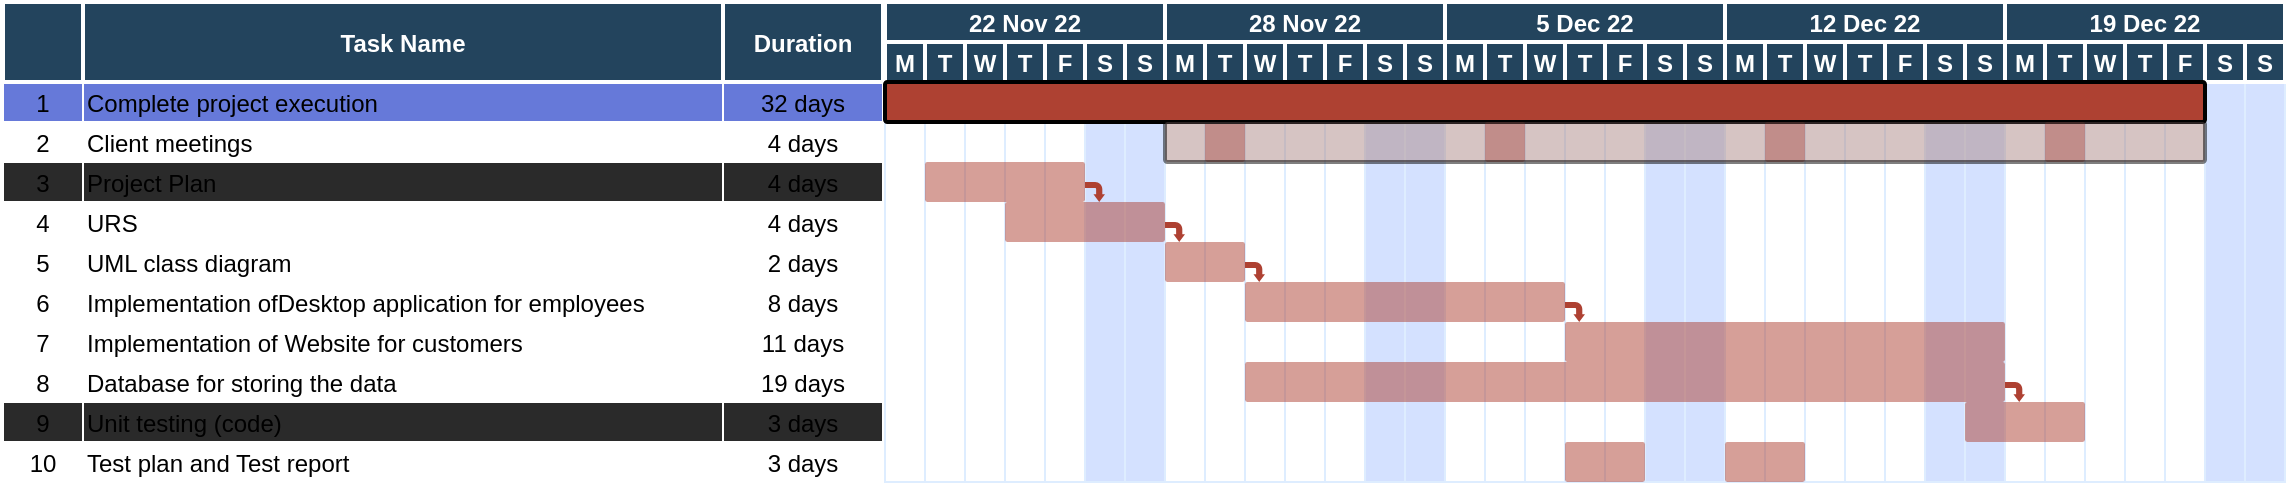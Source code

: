 <mxfile version="20.3.0" type="device"><diagram name="Page-1" id="8378b5f6-a2b2-b727-a746-972ab9d02e00"><mxGraphModel dx="1249" dy="577" grid="1" gridSize="10" guides="1" tooltips="1" connect="0" arrows="1" fold="1" page="1" pageScale="1.5" pageWidth="1169" pageHeight="827" background="none" math="0" shadow="0"><root><mxCell id="0"/><mxCell id="1" parent="0"/><mxCell id="63" value="1" style="strokeColor=#FFFFFF;fillColor=#6679D9;" parent="1" vertex="1"><mxGeometry x="86.5" y="380" width="40" height="20" as="geometry"/></mxCell><mxCell id="64" value="Complete project execution" style="align=left;strokeColor=#FFFFFF;fillColor=#6679D9;" parent="1" vertex="1"><mxGeometry x="126.5" y="380" width="320" height="20" as="geometry"/></mxCell><mxCell id="65" value="32 days" style="strokeColor=#FFFFFF;fillColor=#6679D9;" parent="1" vertex="1"><mxGeometry x="446.5" y="380" width="80.0" height="20" as="geometry"/></mxCell><mxCell id="68" value="" style="strokeColor=#DEEDFF" parent="1" vertex="1"><mxGeometry x="527.5" y="380" width="20" height="200" as="geometry"/></mxCell><mxCell id="69" value="3" style="strokeColor=#FFFFFF;fillColor=#2A2A2A;" parent="1" vertex="1"><mxGeometry x="86.5" y="420.0" width="40" height="20" as="geometry"/></mxCell><mxCell id="70" value="Project Plan" style="align=left;strokeColor=#FFFFFF;fillColor=#2A2A2A;" parent="1" vertex="1"><mxGeometry x="126.5" y="420.0" width="320.0" height="20" as="geometry"/></mxCell><mxCell id="71" value="4 days" style="strokeColor=#FFFFFF;fillColor=#2A2A2A;" parent="1" vertex="1"><mxGeometry x="446.5" y="420.0" width="80.0" height="20" as="geometry"/></mxCell><mxCell id="74" value="4" style="strokeColor=#FFFFFF;" parent="1" vertex="1"><mxGeometry x="86.5" y="440.0" width="40" height="20" as="geometry"/></mxCell><mxCell id="75" value="URS" style="align=left;strokeColor=#FFFFFF;" parent="1" vertex="1"><mxGeometry x="126.5" y="440.0" width="320.0" height="20.0" as="geometry"/></mxCell><mxCell id="76" value="4 days" style="strokeColor=#FFFFFF;" parent="1" vertex="1"><mxGeometry x="446.5" y="440.0" width="80.0" height="20" as="geometry"/></mxCell><mxCell id="79" value="5" style="strokeColor=#FFFFFF;" parent="1" vertex="1"><mxGeometry x="86.5" y="460.0" width="40" height="20" as="geometry"/></mxCell><mxCell id="80" value="UML class diagram" style="align=left;strokeColor=#FFFFFF;" parent="1" vertex="1"><mxGeometry x="126.5" y="460.0" width="320" height="20" as="geometry"/></mxCell><mxCell id="81" value="2 days" style="strokeColor=#FFFFFF;" parent="1" vertex="1"><mxGeometry x="446.5" y="460.0" width="80.0" height="20" as="geometry"/></mxCell><mxCell id="84" value="2" style="strokeColor=#FFFFFF;" parent="1" vertex="1"><mxGeometry x="86.5" y="400.0" width="40" height="20" as="geometry"/></mxCell><mxCell id="85" value="Client meetings" style="align=left;strokeColor=#FFFFFF;" parent="1" vertex="1"><mxGeometry x="126.5" y="400.0" width="320.0" height="20" as="geometry"/></mxCell><mxCell id="86" value="4 days" style="strokeColor=#FFFFFF;" parent="1" vertex="1"><mxGeometry x="446.5" y="400.0" width="80.0" height="20" as="geometry"/></mxCell><mxCell id="89" value="6" style="strokeColor=#FFFFFF;" parent="1" vertex="1"><mxGeometry x="86.5" y="480.0" width="40" height="20" as="geometry"/></mxCell><mxCell id="90" value="Implementation ofDesktop application for employees" style="align=left;strokeColor=#FFFFFF;" parent="1" vertex="1"><mxGeometry x="126.5" y="480.0" width="320.0" height="20" as="geometry"/></mxCell><mxCell id="91" value="8 days" style="strokeColor=#FFFFFF;" parent="1" vertex="1"><mxGeometry x="446.5" y="480.0" width="80.0" height="20" as="geometry"/></mxCell><mxCell id="94" value="7" style="strokeColor=#FFFFFF;" parent="1" vertex="1"><mxGeometry x="86.5" y="500.0" width="40" height="20" as="geometry"/></mxCell><mxCell id="95" value="Implementation of Website for customers" style="align=left;strokeColor=#FFFFFF;" parent="1" vertex="1"><mxGeometry x="126.5" y="500.0" width="320.0" height="20" as="geometry"/></mxCell><mxCell id="96" value="11 days" style="strokeColor=#FFFFFF;" parent="1" vertex="1"><mxGeometry x="446.5" y="500.0" width="80.0" height="20" as="geometry"/></mxCell><mxCell id="99" value="8" style="strokeColor=#FFFFFF;" parent="1" vertex="1"><mxGeometry x="86.5" y="520.0" width="40" height="20" as="geometry"/></mxCell><mxCell id="100" value="Database for storing the data" style="align=left;strokeColor=#FFFFFF;" parent="1" vertex="1"><mxGeometry x="126.5" y="520.0" width="320.0" height="20" as="geometry"/></mxCell><mxCell id="101" value="19 days" style="strokeColor=#FFFFFF;" parent="1" vertex="1"><mxGeometry x="446.5" y="520.0" width="80.0" height="20" as="geometry"/></mxCell><mxCell id="104" value="9" style="strokeColor=#FFFFFF;fillColor=#2A2A2A;" parent="1" vertex="1"><mxGeometry x="86.5" y="540.0" width="40" height="20" as="geometry"/></mxCell><mxCell id="105" value="Unit testing (code)" style="align=left;strokeColor=#FFFFFF;fillColor=#2A2A2A;" parent="1" vertex="1"><mxGeometry x="126.5" y="540.0" width="320.0" height="20.0" as="geometry"/></mxCell><mxCell id="106" value="3 days" style="strokeColor=#FFFFFF;fillColor=#2A2A2A;" parent="1" vertex="1"><mxGeometry x="446.5" y="540.0" width="80.0" height="20" as="geometry"/></mxCell><mxCell id="109" value="10" style="strokeColor=#FFFFFF;" parent="1" vertex="1"><mxGeometry x="86.5" y="560.0" width="40" height="20" as="geometry"/></mxCell><mxCell id="110" value="Test plan and Test report" style="align=left;strokeColor=#FFFFFF;" parent="1" vertex="1"><mxGeometry x="126.5" y="560.0" width="320.0" height="20" as="geometry"/></mxCell><mxCell id="111" value="3 days" style="strokeColor=#FFFFFF;" parent="1" vertex="1"><mxGeometry x="446.5" y="560.0" width="80.0" height="20" as="geometry"/></mxCell><mxCell id="194" value="" style="strokeColor=#DEEDFF" parent="1" vertex="1"><mxGeometry x="547.5" y="380" width="20" height="200" as="geometry"/></mxCell><mxCell id="195" value="" style="strokeColor=#DEEDFF" parent="1" vertex="1"><mxGeometry x="567.5" y="380" width="20" height="200" as="geometry"/></mxCell><mxCell id="196" value="" style="strokeColor=#DEEDFF" parent="1" vertex="1"><mxGeometry x="587.5" y="380" width="20" height="200" as="geometry"/></mxCell><mxCell id="197" value="" style="strokeColor=#DEEDFF" parent="1" vertex="1"><mxGeometry x="607.5" y="380" width="20" height="200" as="geometry"/></mxCell><mxCell id="198" value="" style="strokeColor=#DEEDFF;fillColor=#D4E1FF" parent="1" vertex="1"><mxGeometry x="627.5" y="380" width="20" height="200" as="geometry"/></mxCell><mxCell id="199" value="" style="strokeColor=#DEEDFF;fillColor=#D4E1FF" parent="1" vertex="1"><mxGeometry x="647.5" y="380" width="20" height="200" as="geometry"/></mxCell><mxCell id="200" value="" style="strokeColor=#DEEDFF" parent="1" vertex="1"><mxGeometry x="667.5" y="380" width="20" height="200" as="geometry"/></mxCell><mxCell id="201" value="" style="strokeColor=#DEEDFF" parent="1" vertex="1"><mxGeometry x="687.5" y="380" width="20" height="200" as="geometry"/></mxCell><mxCell id="202" value="" style="strokeColor=#DEEDFF" parent="1" vertex="1"><mxGeometry x="707.5" y="380" width="20" height="200" as="geometry"/></mxCell><mxCell id="203" value="" style="strokeColor=#DEEDFF" parent="1" vertex="1"><mxGeometry x="727.5" y="380" width="20" height="200" as="geometry"/></mxCell><mxCell id="204" value="" style="strokeColor=#DEEDFF" parent="1" vertex="1"><mxGeometry x="747.5" y="380" width="20" height="200" as="geometry"/></mxCell><mxCell id="205" value="" style="strokeColor=#DEEDFF;fillColor=#D4E1FF" parent="1" vertex="1"><mxGeometry x="767.5" y="380" width="20" height="200" as="geometry"/></mxCell><mxCell id="206" value="" style="strokeColor=#DEEDFF;fillColor=#D4E1FF" parent="1" vertex="1"><mxGeometry x="787.5" y="380" width="20" height="200" as="geometry"/></mxCell><mxCell id="207" value="" style="strokeColor=#DEEDFF" parent="1" vertex="1"><mxGeometry x="807.5" y="380" width="20" height="200" as="geometry"/></mxCell><mxCell id="208" value="" style="strokeColor=#DEEDFF" parent="1" vertex="1"><mxGeometry x="827.5" y="380" width="20" height="200" as="geometry"/></mxCell><mxCell id="209" value="" style="strokeColor=#DEEDFF" parent="1" vertex="1"><mxGeometry x="847.5" y="380" width="20" height="200" as="geometry"/></mxCell><mxCell id="210" value="" style="strokeColor=#DEEDFF" parent="1" vertex="1"><mxGeometry x="867.5" y="380" width="20" height="200" as="geometry"/></mxCell><mxCell id="211" value="" style="strokeColor=#DEEDFF" parent="1" vertex="1"><mxGeometry x="887.5" y="380" width="20" height="200" as="geometry"/></mxCell><mxCell id="212" value="" style="strokeColor=#DEEDFF;fillColor=#D4E1FF" parent="1" vertex="1"><mxGeometry x="907.5" y="380" width="20" height="200" as="geometry"/></mxCell><mxCell id="213" value="" style="strokeColor=#DEEDFF;fillColor=#D4E1FF" parent="1" vertex="1"><mxGeometry x="927.5" y="380" width="20" height="200" as="geometry"/></mxCell><mxCell id="214" value="" style="strokeColor=#DEEDFF" parent="1" vertex="1"><mxGeometry x="947.5" y="380" width="20" height="200" as="geometry"/></mxCell><mxCell id="215" value="" style="strokeColor=#DEEDFF" parent="1" vertex="1"><mxGeometry x="967.5" y="380" width="20" height="200" as="geometry"/></mxCell><mxCell id="216" value="" style="strokeColor=#DEEDFF" parent="1" vertex="1"><mxGeometry x="987.5" y="380" width="20" height="200" as="geometry"/></mxCell><mxCell id="217" value="" style="strokeColor=#DEEDFF" parent="1" vertex="1"><mxGeometry x="1007.5" y="380" width="20" height="200" as="geometry"/></mxCell><mxCell id="218" value="" style="strokeColor=#DEEDFF" parent="1" vertex="1"><mxGeometry x="1027.5" y="380" width="20" height="200" as="geometry"/></mxCell><mxCell id="219" value="" style="strokeColor=#DEEDFF;fillColor=#D4E1FF" parent="1" vertex="1"><mxGeometry x="1047.5" y="380" width="20" height="200" as="geometry"/></mxCell><mxCell id="220" value="" style="strokeColor=#DEEDFF;fillColor=#D4E1FF" parent="1" vertex="1"><mxGeometry x="1067.5" y="380" width="20" height="200" as="geometry"/></mxCell><mxCell id="221" value="" style="strokeColor=#DEEDFF" parent="1" vertex="1"><mxGeometry x="1087.5" y="380" width="20" height="200" as="geometry"/></mxCell><mxCell id="222" value="" style="strokeColor=#DEEDFF" parent="1" vertex="1"><mxGeometry x="1107.5" y="380" width="20" height="200" as="geometry"/></mxCell><mxCell id="223" value="" style="strokeColor=#DEEDFF" parent="1" vertex="1"><mxGeometry x="1127.5" y="380" width="20" height="200" as="geometry"/></mxCell><mxCell id="224" value="" style="strokeColor=#DEEDFF" parent="1" vertex="1"><mxGeometry x="1147.5" y="380" width="20" height="200" as="geometry"/></mxCell><mxCell id="225" value="" style="strokeColor=#DEEDFF" parent="1" vertex="1"><mxGeometry x="1167.5" y="380" width="20" height="200" as="geometry"/></mxCell><mxCell id="226" value="" style="strokeColor=#DEEDFF;fillColor=#D4E1FF" parent="1" vertex="1"><mxGeometry x="1187.5" y="380" width="20" height="200" as="geometry"/></mxCell><mxCell id="227" value="" style="strokeColor=#DEEDFF;fillColor=#D4E1FF" parent="1" vertex="1"><mxGeometry x="1207.5" y="380" width="20" height="200" as="geometry"/></mxCell><mxCell id="2" value="Task Name" style="fillColor=#23445D;strokeColor=#FFFFFF;strokeWidth=2;fontColor=#FFFFFF;fontStyle=1" parent="1" vertex="1"><mxGeometry x="126.5" y="340" width="320" height="40" as="geometry"/></mxCell><mxCell id="3" value="" style="fillColor=#23445D;strokeColor=#FFFFFF;strokeWidth=2;fontColor=#FFFFFF;fontStyle=1" parent="1" vertex="1"><mxGeometry x="86.5" y="340" width="40" height="40" as="geometry"/></mxCell><mxCell id="4" value="22 Nov 22" style="fillColor=#23445D;strokeColor=#FFFFFF;strokeWidth=2;fontColor=#FFFFFF;fontStyle=1" parent="1" vertex="1"><mxGeometry x="527.5" y="340.0" width="140" height="20" as="geometry"/></mxCell><mxCell id="5" value="M" style="fillColor=#23445D;strokeColor=#FFFFFF;strokeWidth=2;fontColor=#FFFFFF;fontStyle=1" parent="1" vertex="1"><mxGeometry x="527.5" y="360.0" width="20" height="20" as="geometry"/></mxCell><mxCell id="6" value="T" style="fillColor=#23445D;strokeColor=#FFFFFF;strokeWidth=2;fontColor=#FFFFFF;fontStyle=1" parent="1" vertex="1"><mxGeometry x="547.5" y="360.0" width="20" height="20" as="geometry"/></mxCell><mxCell id="7" value="W" style="fillColor=#23445D;strokeColor=#FFFFFF;strokeWidth=2;fontColor=#FFFFFF;fontStyle=1" parent="1" vertex="1"><mxGeometry x="567.5" y="360.0" width="20" height="20" as="geometry"/></mxCell><mxCell id="8" value="T" style="fillColor=#23445D;strokeColor=#FFFFFF;strokeWidth=2;fontColor=#FFFFFF;fontStyle=1" parent="1" vertex="1"><mxGeometry x="587.5" y="360.0" width="20" height="20" as="geometry"/></mxCell><mxCell id="9" value="F" style="fillColor=#23445D;strokeColor=#FFFFFF;strokeWidth=2;fontColor=#FFFFFF;fontStyle=1" parent="1" vertex="1"><mxGeometry x="607.5" y="360.0" width="20" height="20" as="geometry"/></mxCell><mxCell id="10" value="S" style="fillColor=#23445D;strokeColor=#FFFFFF;strokeWidth=2;fontColor=#FFFFFF;fontStyle=1" parent="1" vertex="1"><mxGeometry x="627.5" y="360.0" width="20" height="20" as="geometry"/></mxCell><mxCell id="11" value="S" style="fillColor=#23445D;strokeColor=#FFFFFF;strokeWidth=2;fontColor=#FFFFFF;fontStyle=1" parent="1" vertex="1"><mxGeometry x="647.5" y="360.0" width="20" height="20" as="geometry"/></mxCell><mxCell id="12" value="Duration" style="fillColor=#23445D;strokeColor=#FFFFFF;strokeWidth=2;fontColor=#FFFFFF;fontStyle=1" parent="1" vertex="1"><mxGeometry x="446.5" y="340.0" width="80.0" height="40.0" as="geometry"/></mxCell><mxCell id="15" value="28 Nov 22" style="fillColor=#23445D;strokeColor=#FFFFFF;strokeWidth=2;fontColor=#FFFFFF;fontStyle=1" parent="1" vertex="1"><mxGeometry x="667.5" y="340.0" width="140" height="20" as="geometry"/></mxCell><mxCell id="16" value="M" style="fillColor=#23445D;strokeColor=#FFFFFF;strokeWidth=2;fontColor=#FFFFFF;fontStyle=1" parent="1" vertex="1"><mxGeometry x="667.5" y="360.0" width="20" height="20" as="geometry"/></mxCell><mxCell id="17" value="T" style="fillColor=#23445D;strokeColor=#FFFFFF;strokeWidth=2;fontColor=#FFFFFF;fontStyle=1" parent="1" vertex="1"><mxGeometry x="687.5" y="360.0" width="20" height="20" as="geometry"/></mxCell><mxCell id="18" value="W" style="fillColor=#23445D;strokeColor=#FFFFFF;strokeWidth=2;fontColor=#FFFFFF;fontStyle=1" parent="1" vertex="1"><mxGeometry x="707.5" y="360.0" width="20" height="20" as="geometry"/></mxCell><mxCell id="19" value="T" style="fillColor=#23445D;strokeColor=#FFFFFF;strokeWidth=2;fontColor=#FFFFFF;fontStyle=1" parent="1" vertex="1"><mxGeometry x="727.5" y="360.0" width="20" height="20" as="geometry"/></mxCell><mxCell id="20" value="F" style="fillColor=#23445D;strokeColor=#FFFFFF;strokeWidth=2;fontColor=#FFFFFF;fontStyle=1" parent="1" vertex="1"><mxGeometry x="747.5" y="360.0" width="20" height="20" as="geometry"/></mxCell><mxCell id="21" value="S" style="fillColor=#23445D;strokeColor=#FFFFFF;strokeWidth=2;fontColor=#FFFFFF;fontStyle=1" parent="1" vertex="1"><mxGeometry x="767.5" y="360.0" width="20" height="20" as="geometry"/></mxCell><mxCell id="22" value="S" style="fillColor=#23445D;strokeColor=#FFFFFF;strokeWidth=2;fontColor=#FFFFFF;fontStyle=1" parent="1" vertex="1"><mxGeometry x="787.5" y="360.0" width="20" height="20" as="geometry"/></mxCell><mxCell id="23" value="5 Dec 22" style="fillColor=#23445D;strokeColor=#FFFFFF;strokeWidth=2;fontColor=#FFFFFF;fontStyle=1" parent="1" vertex="1"><mxGeometry x="807.5" y="340.0" width="140" height="20" as="geometry"/></mxCell><mxCell id="24" value="M" style="fillColor=#23445D;strokeColor=#FFFFFF;strokeWidth=2;fontColor=#FFFFFF;fontStyle=1" parent="1" vertex="1"><mxGeometry x="807.5" y="360.0" width="20" height="20" as="geometry"/></mxCell><mxCell id="25" value="T" style="fillColor=#23445D;strokeColor=#FFFFFF;strokeWidth=2;fontColor=#FFFFFF;fontStyle=1" parent="1" vertex="1"><mxGeometry x="827.5" y="360.0" width="20" height="20" as="geometry"/></mxCell><mxCell id="26" value="W" style="fillColor=#23445D;strokeColor=#FFFFFF;strokeWidth=2;fontColor=#FFFFFF;fontStyle=1" parent="1" vertex="1"><mxGeometry x="847.5" y="360.0" width="20" height="20" as="geometry"/></mxCell><mxCell id="27" value="T" style="fillColor=#23445D;strokeColor=#FFFFFF;strokeWidth=2;fontColor=#FFFFFF;fontStyle=1" parent="1" vertex="1"><mxGeometry x="867.5" y="360.0" width="20" height="20" as="geometry"/></mxCell><mxCell id="28" value="F" style="fillColor=#23445D;strokeColor=#FFFFFF;strokeWidth=2;fontColor=#FFFFFF;fontStyle=1" parent="1" vertex="1"><mxGeometry x="887.5" y="360.0" width="20" height="20" as="geometry"/></mxCell><mxCell id="29" value="S" style="fillColor=#23445D;strokeColor=#FFFFFF;strokeWidth=2;fontColor=#FFFFFF;fontStyle=1" parent="1" vertex="1"><mxGeometry x="907.5" y="360.0" width="20" height="20" as="geometry"/></mxCell><mxCell id="30" value="S" style="fillColor=#23445D;strokeColor=#FFFFFF;strokeWidth=2;fontColor=#FFFFFF;fontStyle=1" parent="1" vertex="1"><mxGeometry x="927.5" y="360.0" width="20" height="20" as="geometry"/></mxCell><mxCell id="31" value="12 Dec 22" style="fillColor=#23445D;strokeColor=#FFFFFF;strokeWidth=2;fontColor=#FFFFFF;fontStyle=1" parent="1" vertex="1"><mxGeometry x="947.5" y="340.0" width="140" height="20" as="geometry"/></mxCell><mxCell id="32" value="M" style="fillColor=#23445D;strokeColor=#FFFFFF;strokeWidth=2;fontColor=#FFFFFF;fontStyle=1" parent="1" vertex="1"><mxGeometry x="947.5" y="360.0" width="20" height="20" as="geometry"/></mxCell><mxCell id="33" value="T" style="fillColor=#23445D;strokeColor=#FFFFFF;strokeWidth=2;fontColor=#FFFFFF;fontStyle=1" parent="1" vertex="1"><mxGeometry x="967.5" y="360.0" width="20" height="20" as="geometry"/></mxCell><mxCell id="34" value="W" style="fillColor=#23445D;strokeColor=#FFFFFF;strokeWidth=2;fontColor=#FFFFFF;fontStyle=1" parent="1" vertex="1"><mxGeometry x="987.5" y="360.0" width="20" height="20" as="geometry"/></mxCell><mxCell id="35" value="T" style="fillColor=#23445D;strokeColor=#FFFFFF;strokeWidth=2;fontColor=#FFFFFF;fontStyle=1" parent="1" vertex="1"><mxGeometry x="1007.5" y="360.0" width="20" height="20" as="geometry"/></mxCell><mxCell id="36" value="F" style="fillColor=#23445D;strokeColor=#FFFFFF;strokeWidth=2;fontColor=#FFFFFF;fontStyle=1" parent="1" vertex="1"><mxGeometry x="1027.5" y="360" width="20" height="20" as="geometry"/></mxCell><mxCell id="37" value="S" style="fillColor=#23445D;strokeColor=#FFFFFF;strokeWidth=2;fontColor=#FFFFFF;fontStyle=1" parent="1" vertex="1"><mxGeometry x="1047.5" y="360" width="20" height="20" as="geometry"/></mxCell><mxCell id="38" value="S" style="fillColor=#23445D;strokeColor=#FFFFFF;strokeWidth=2;fontColor=#FFFFFF;fontStyle=1" parent="1" vertex="1"><mxGeometry x="1067.5" y="360" width="20" height="20" as="geometry"/></mxCell><mxCell id="39" value="19 Dec 22" style="fillColor=#23445D;strokeColor=#FFFFFF;strokeWidth=2;fontColor=#FFFFFF;fontStyle=1" parent="1" vertex="1"><mxGeometry x="1087.5" y="340.0" width="140" height="20" as="geometry"/></mxCell><mxCell id="40" value="M" style="fillColor=#23445D;strokeColor=#FFFFFF;strokeWidth=2;fontColor=#FFFFFF;fontStyle=1" parent="1" vertex="1"><mxGeometry x="1087.5" y="360.0" width="20" height="20" as="geometry"/></mxCell><mxCell id="41" value="T" style="fillColor=#23445D;strokeColor=#FFFFFF;strokeWidth=2;fontColor=#FFFFFF;fontStyle=1" parent="1" vertex="1"><mxGeometry x="1107.5" y="360.0" width="20" height="20" as="geometry"/></mxCell><mxCell id="42" value="W" style="fillColor=#23445D;strokeColor=#FFFFFF;strokeWidth=2;fontColor=#FFFFFF;fontStyle=1" parent="1" vertex="1"><mxGeometry x="1127.5" y="360.0" width="20" height="20" as="geometry"/></mxCell><mxCell id="43" value="T" style="fillColor=#23445D;strokeColor=#FFFFFF;strokeWidth=2;fontColor=#FFFFFF;fontStyle=1" parent="1" vertex="1"><mxGeometry x="1147.5" y="360.0" width="20" height="20" as="geometry"/></mxCell><mxCell id="44" value="F" style="fillColor=#23445D;strokeColor=#FFFFFF;strokeWidth=2;fontColor=#FFFFFF;fontStyle=1" parent="1" vertex="1"><mxGeometry x="1167.5" y="360" width="20" height="20" as="geometry"/></mxCell><mxCell id="45" value="S" style="fillColor=#23445D;strokeColor=#FFFFFF;strokeWidth=2;fontColor=#FFFFFF;fontStyle=1" parent="1" vertex="1"><mxGeometry x="1187.5" y="360" width="20" height="20" as="geometry"/></mxCell><mxCell id="46" value="S" style="fillColor=#23445D;strokeColor=#FFFFFF;strokeWidth=2;fontColor=#FFFFFF;fontStyle=1" parent="1" vertex="1"><mxGeometry x="1207.5" y="360" width="20" height="20" as="geometry"/></mxCell><mxCell id="243" value="" style="shape=mxgraph.arrows.bent_right_arrow;fillColor=#AE4132;strokeColor=none;strokeWidth=2;direction=south" parent="1" vertex="1"><mxGeometry x="667.5" y="450.0" width="10.0" height="10.0" as="geometry"/></mxCell><mxCell id="244" value="" style="shape=mxgraph.flowchart.process;fillColor=#AE4132;strokeColor=none;strokeWidth=2;opacity=50" parent="1" vertex="1"><mxGeometry x="587.5" y="440" width="80" height="20" as="geometry"/></mxCell><mxCell id="245" value="" style="shape=mxgraph.flowchart.process;fillColor=#AE4132;strokeColor=none;strokeWidth=2;opacity=50" parent="1" vertex="1"><mxGeometry x="667.5" y="460.0" width="40.0" height="20.0" as="geometry"/></mxCell><mxCell id="246" value="" style="shape=mxgraph.flowchart.process;fillColor=#AE271E;strokeColor=none;strokeWidth=2;opacity=50" parent="1" vertex="1"><mxGeometry x="687.5" y="400.0" width="20.0" height="20.0" as="geometry"/></mxCell><mxCell id="247" value="" style="shape=mxgraph.flowchart.process;fillColor=#AE4132;strokeColor=none;strokeWidth=2;opacity=50" parent="1" vertex="1"><mxGeometry x="867.5" y="500" width="220" height="20" as="geometry"/></mxCell><mxCell id="252" value="" style="shape=mxgraph.flowchart.process;fillColor=#AE4132;strokeColor=none;strokeWidth=2;opacity=50" parent="1" vertex="1"><mxGeometry x="707.5" y="480" width="160" height="20" as="geometry"/></mxCell><mxCell id="253" value="" style="shape=mxgraph.arrows.bent_right_arrow;fillColor=#AE4132;strokeColor=none;strokeWidth=2;direction=south" parent="1" vertex="1"><mxGeometry x="867.5" y="490.0" width="10.0" height="10.0" as="geometry"/></mxCell><mxCell id="254" value="" style="shape=mxgraph.flowchart.process;fillColor=#AE4132;strokeColor=#000000;strokeWidth=2;opacity=100" parent="1" vertex="1"><mxGeometry x="527.5" y="380" width="660" height="20" as="geometry"/></mxCell><mxCell id="260" value="" style="shape=mxgraph.flowchart.process;fillColor=#AE4132;strokeColor=none;strokeWidth=2;opacity=50" parent="1" vertex="1"><mxGeometry x="867.5" y="560" width="40" height="20" as="geometry"/></mxCell><mxCell id="262" value="" style="shape=mxgraph.flowchart.process;fillColor=#AE4132;strokeColor=none;strokeWidth=2;opacity=50" parent="1" vertex="1"><mxGeometry x="1067.5" y="540" width="60" height="20" as="geometry"/></mxCell><mxCell id="264" value="" style="shape=mxgraph.flowchart.process;fillColor=#AE4132;strokeColor=none;strokeWidth=2;opacity=50" parent="1" vertex="1"><mxGeometry x="707.5" y="520" width="380" height="20" as="geometry"/></mxCell><mxCell id="275" value="" style="shape=mxgraph.arrows.bent_right_arrow;fillColor=#AE4132;strokeColor=none;strokeWidth=2;direction=south" parent="1" vertex="1"><mxGeometry x="1087.5" y="530.0" width="10.0" height="10.0" as="geometry"/></mxCell><mxCell id="MuY5lWU_kcij9-z9xART-283" value="" style="shape=mxgraph.arrows.bent_right_arrow;fillColor=#AE4132;strokeColor=none;strokeWidth=2;direction=south" parent="1" vertex="1"><mxGeometry x="627.5" y="430.0" width="10.0" height="10.0" as="geometry"/></mxCell><mxCell id="MuY5lWU_kcij9-z9xART-285" value="" style="shape=mxgraph.flowchart.process;fillColor=#AE271E;strokeColor=none;strokeWidth=2;opacity=50" parent="1" vertex="1"><mxGeometry x="827.5" y="400.0" width="20.0" height="20.0" as="geometry"/></mxCell><mxCell id="MuY5lWU_kcij9-z9xART-286" value="" style="shape=mxgraph.flowchart.process;fillColor=#AE271E;strokeColor=none;strokeWidth=2;opacity=50" parent="1" vertex="1"><mxGeometry x="967.5" y="400.0" width="20.0" height="20.0" as="geometry"/></mxCell><mxCell id="MuY5lWU_kcij9-z9xART-287" value="" style="shape=mxgraph.flowchart.process;fillColor=#AE271E;strokeColor=none;strokeWidth=2;opacity=50" parent="1" vertex="1"><mxGeometry x="1107.5" y="400.0" width="20.0" height="20.0" as="geometry"/></mxCell><mxCell id="MuY5lWU_kcij9-z9xART-288" value="" style="shape=mxgraph.flowchart.process;fillColor=#AE4132;strokeColor=none;strokeWidth=2;opacity=50" parent="1" vertex="1"><mxGeometry x="547.5" y="420" width="80" height="20" as="geometry"/></mxCell><mxCell id="MuY5lWU_kcij9-z9xART-289" value="" style="shape=mxgraph.flowchart.process;fillColor=#AE8A88;strokeColor=#000000;strokeWidth=2;opacity=50" parent="1" vertex="1"><mxGeometry x="667.5" y="400" width="520" height="20" as="geometry"/></mxCell><mxCell id="LY4aHzSYNC4pvrEiwCn_-275" value="" style="shape=mxgraph.arrows.bent_right_arrow;fillColor=#AE4132;strokeColor=none;strokeWidth=2;direction=south" vertex="1" parent="1"><mxGeometry x="707.5" y="470.0" width="10.0" height="10.0" as="geometry"/></mxCell><mxCell id="LY4aHzSYNC4pvrEiwCn_-276" value="" style="shape=mxgraph.flowchart.process;fillColor=#AE4132;strokeColor=none;strokeWidth=2;opacity=50" vertex="1" parent="1"><mxGeometry x="947.5" y="560" width="40" height="20" as="geometry"/></mxCell></root></mxGraphModel></diagram></mxfile>